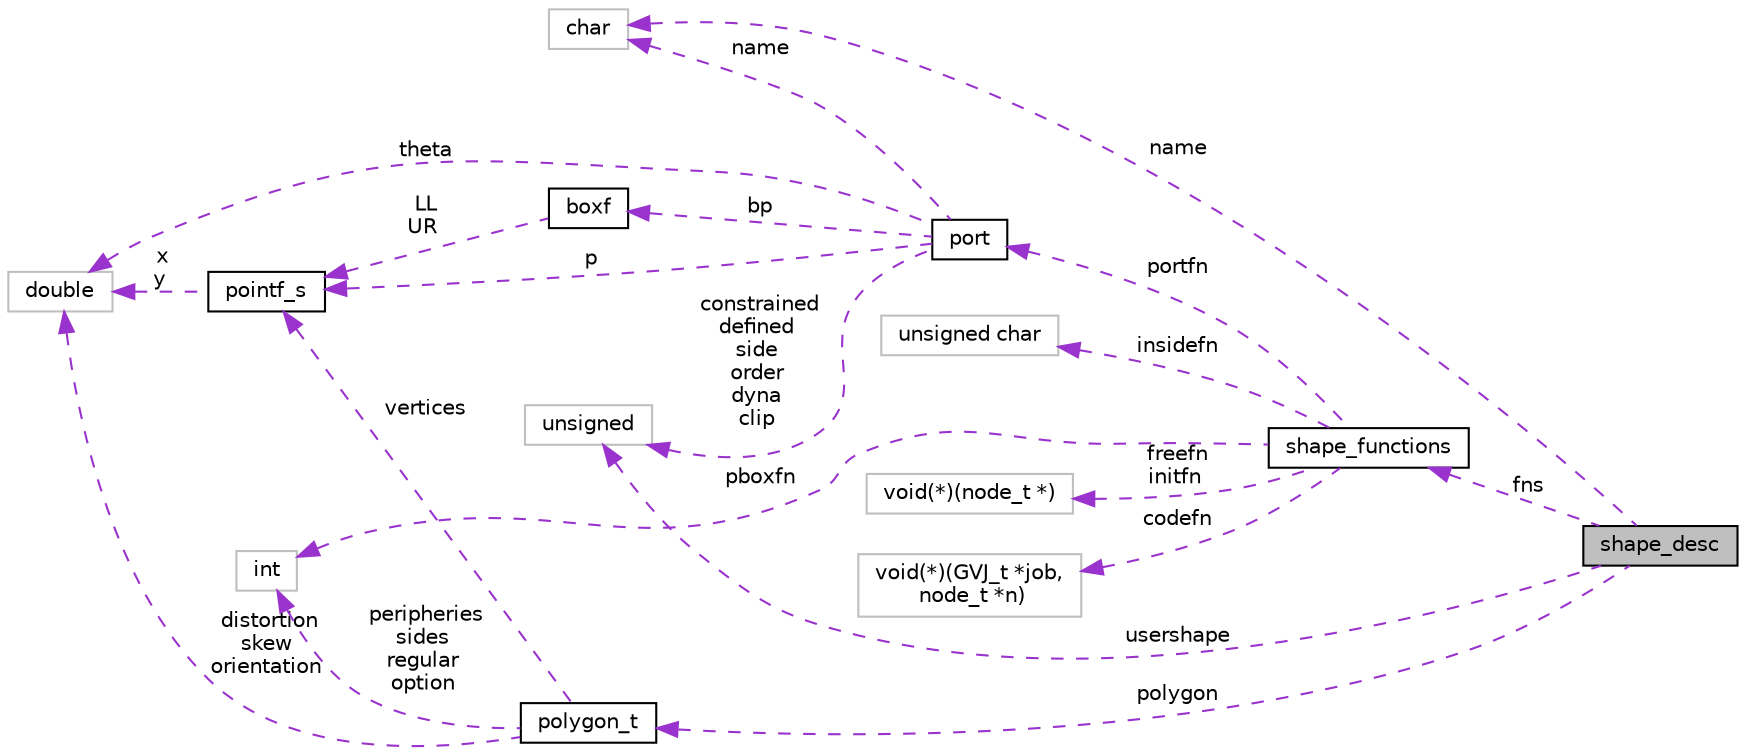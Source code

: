 digraph "shape_desc"
{
  bgcolor="transparent";
  edge [fontname="Helvetica",fontsize="10",labelfontname="Helvetica",labelfontsize="10"];
  node [fontname="Helvetica",fontsize="10",shape=record];
  rankdir="LR";
  Node1 [label="shape_desc",height=0.2,width=0.4,color="black", fillcolor="grey75", style="filled", fontcolor="black"];
  Node2 -> Node1 [dir="back",color="darkorchid3",fontsize="10",style="dashed",label=" name" ,fontname="Helvetica"];
  Node2 [label="char",height=0.2,width=0.4,color="grey75"];
  Node3 -> Node1 [dir="back",color="darkorchid3",fontsize="10",style="dashed",label=" fns" ,fontname="Helvetica"];
  Node3 [label="shape_functions",height=0.2,width=0.4,color="black",URL="$structshape__functions.html"];
  Node4 -> Node3 [dir="back",color="darkorchid3",fontsize="10",style="dashed",label=" portfn" ,fontname="Helvetica"];
  Node4 [label="port",height=0.2,width=0.4,color="black",URL="$structport.html"];
  Node5 -> Node4 [dir="back",color="darkorchid3",fontsize="10",style="dashed",label=" theta" ,fontname="Helvetica"];
  Node5 [label="double",height=0.2,width=0.4,color="grey75"];
  Node2 -> Node4 [dir="back",color="darkorchid3",fontsize="10",style="dashed",label=" name" ,fontname="Helvetica"];
  Node6 -> Node4 [dir="back",color="darkorchid3",fontsize="10",style="dashed",label=" bp" ,fontname="Helvetica"];
  Node6 [label="boxf",height=0.2,width=0.4,color="black",URL="$structboxf.html"];
  Node7 -> Node6 [dir="back",color="darkorchid3",fontsize="10",style="dashed",label=" LL\nUR" ,fontname="Helvetica"];
  Node7 [label="pointf_s",height=0.2,width=0.4,color="black",URL="$structpointf__s.html"];
  Node5 -> Node7 [dir="back",color="darkorchid3",fontsize="10",style="dashed",label=" x\ny" ,fontname="Helvetica"];
  Node8 -> Node4 [dir="back",color="darkorchid3",fontsize="10",style="dashed",label=" constrained\ndefined\nside\norder\ndyna\nclip" ,fontname="Helvetica"];
  Node8 [label="unsigned",height=0.2,width=0.4,color="grey75"];
  Node7 -> Node4 [dir="back",color="darkorchid3",fontsize="10",style="dashed",label=" p" ,fontname="Helvetica"];
  Node9 -> Node3 [dir="back",color="darkorchid3",fontsize="10",style="dashed",label=" insidefn" ,fontname="Helvetica"];
  Node9 [label="unsigned char",height=0.2,width=0.4,color="grey75"];
  Node10 -> Node3 [dir="back",color="darkorchid3",fontsize="10",style="dashed",label=" pboxfn" ,fontname="Helvetica"];
  Node10 [label="int",height=0.2,width=0.4,color="grey75"];
  Node11 -> Node3 [dir="back",color="darkorchid3",fontsize="10",style="dashed",label=" freefn\ninitfn" ,fontname="Helvetica"];
  Node11 [label="void(*)(node_t *)",height=0.2,width=0.4,color="grey75"];
  Node12 -> Node3 [dir="back",color="darkorchid3",fontsize="10",style="dashed",label=" codefn" ,fontname="Helvetica"];
  Node12 [label="void(*)(GVJ_t *job,\l node_t *n)",height=0.2,width=0.4,color="grey75"];
  Node13 -> Node1 [dir="back",color="darkorchid3",fontsize="10",style="dashed",label=" polygon" ,fontname="Helvetica"];
  Node13 [label="polygon_t",height=0.2,width=0.4,color="black",URL="$structpolygon__t.html"];
  Node5 -> Node13 [dir="back",color="darkorchid3",fontsize="10",style="dashed",label=" distortion\nskew\norientation" ,fontname="Helvetica"];
  Node10 -> Node13 [dir="back",color="darkorchid3",fontsize="10",style="dashed",label=" peripheries\nsides\nregular\noption" ,fontname="Helvetica"];
  Node7 -> Node13 [dir="back",color="darkorchid3",fontsize="10",style="dashed",label=" vertices" ,fontname="Helvetica"];
  Node8 -> Node1 [dir="back",color="darkorchid3",fontsize="10",style="dashed",label=" usershape" ,fontname="Helvetica"];
}
